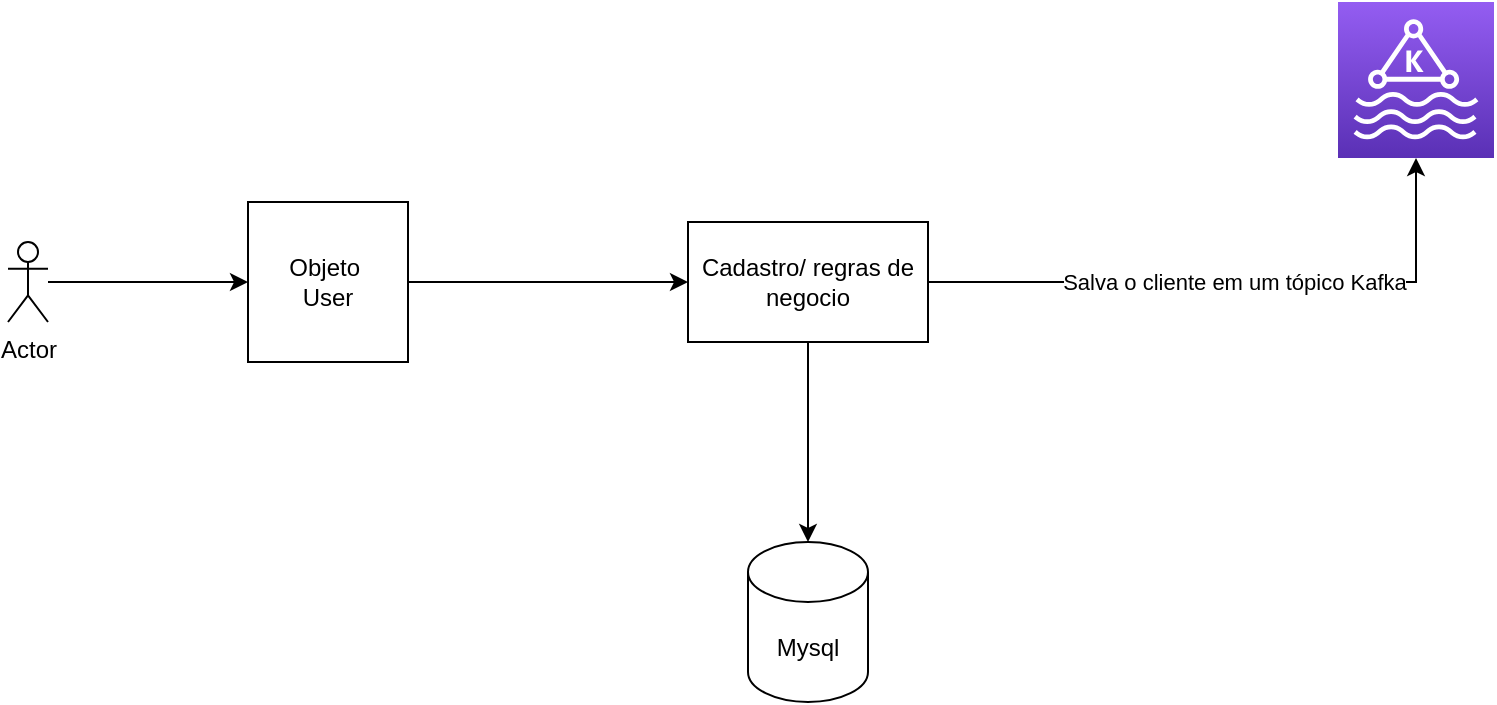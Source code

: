 <mxfile version="16.5.3" type="onedrive"><diagram id="2vPOfca-xn6aGhwKxohq" name="Page-1"><mxGraphModel dx="2889" dy="762" grid="1" gridSize="10" guides="1" tooltips="1" connect="1" arrows="1" fold="1" page="1" pageScale="1" pageWidth="827" pageHeight="1169" math="0" shadow="0"><root><mxCell id="0"/><mxCell id="1" parent="0"/><mxCell id="zsZCxQ2MJSpu7fefRsbX-9" style="edgeStyle=orthogonalEdgeStyle;rounded=0;orthogonalLoop=1;jettySize=auto;html=1;" edge="1" parent="1" source="zsZCxQ2MJSpu7fefRsbX-2" target="zsZCxQ2MJSpu7fefRsbX-8"><mxGeometry relative="1" as="geometry"/></mxCell><mxCell id="zsZCxQ2MJSpu7fefRsbX-2" value="Actor" style="shape=umlActor;verticalLabelPosition=bottom;verticalAlign=top;html=1;outlineConnect=0;" vertex="1" parent="1"><mxGeometry x="-290" y="240" width="20" height="40" as="geometry"/></mxCell><mxCell id="zsZCxQ2MJSpu7fefRsbX-12" style="edgeStyle=orthogonalEdgeStyle;rounded=0;orthogonalLoop=1;jettySize=auto;html=1;" edge="1" parent="1" source="zsZCxQ2MJSpu7fefRsbX-6" target="zsZCxQ2MJSpu7fefRsbX-11"><mxGeometry relative="1" as="geometry"/></mxCell><mxCell id="zsZCxQ2MJSpu7fefRsbX-14" value="Salva o cliente em um tópico Kafka" style="edgeStyle=orthogonalEdgeStyle;rounded=0;orthogonalLoop=1;jettySize=auto;html=1;" edge="1" parent="1" source="zsZCxQ2MJSpu7fefRsbX-6" target="zsZCxQ2MJSpu7fefRsbX-13"><mxGeometry relative="1" as="geometry"/></mxCell><mxCell id="zsZCxQ2MJSpu7fefRsbX-6" value="Cadastro/ regras de negocio" style="rounded=0;whiteSpace=wrap;html=1;" vertex="1" parent="1"><mxGeometry x="50" y="230" width="120" height="60" as="geometry"/></mxCell><mxCell id="zsZCxQ2MJSpu7fefRsbX-10" style="edgeStyle=orthogonalEdgeStyle;rounded=0;orthogonalLoop=1;jettySize=auto;html=1;" edge="1" parent="1" source="zsZCxQ2MJSpu7fefRsbX-8" target="zsZCxQ2MJSpu7fefRsbX-6"><mxGeometry relative="1" as="geometry"/></mxCell><mxCell id="zsZCxQ2MJSpu7fefRsbX-8" value="Objeto&amp;nbsp;&lt;br&gt;User" style="whiteSpace=wrap;html=1;aspect=fixed;" vertex="1" parent="1"><mxGeometry x="-170" y="220" width="80" height="80" as="geometry"/></mxCell><mxCell id="zsZCxQ2MJSpu7fefRsbX-11" value="Mysql" style="shape=cylinder3;whiteSpace=wrap;html=1;boundedLbl=1;backgroundOutline=1;size=15;" vertex="1" parent="1"><mxGeometry x="80" y="390" width="60" height="80" as="geometry"/></mxCell><mxCell id="zsZCxQ2MJSpu7fefRsbX-13" value="" style="sketch=0;points=[[0,0,0],[0.25,0,0],[0.5,0,0],[0.75,0,0],[1,0,0],[0,1,0],[0.25,1,0],[0.5,1,0],[0.75,1,0],[1,1,0],[0,0.25,0],[0,0.5,0],[0,0.75,0],[1,0.25,0],[1,0.5,0],[1,0.75,0]];outlineConnect=0;fontColor=#232F3E;gradientColor=#945DF2;gradientDirection=north;fillColor=#5A30B5;strokeColor=#ffffff;dashed=0;verticalLabelPosition=bottom;verticalAlign=top;align=center;html=1;fontSize=12;fontStyle=0;aspect=fixed;shape=mxgraph.aws4.resourceIcon;resIcon=mxgraph.aws4.managed_streaming_for_kafka;" vertex="1" parent="1"><mxGeometry x="375" y="120" width="78" height="78" as="geometry"/></mxCell></root></mxGraphModel></diagram></mxfile>